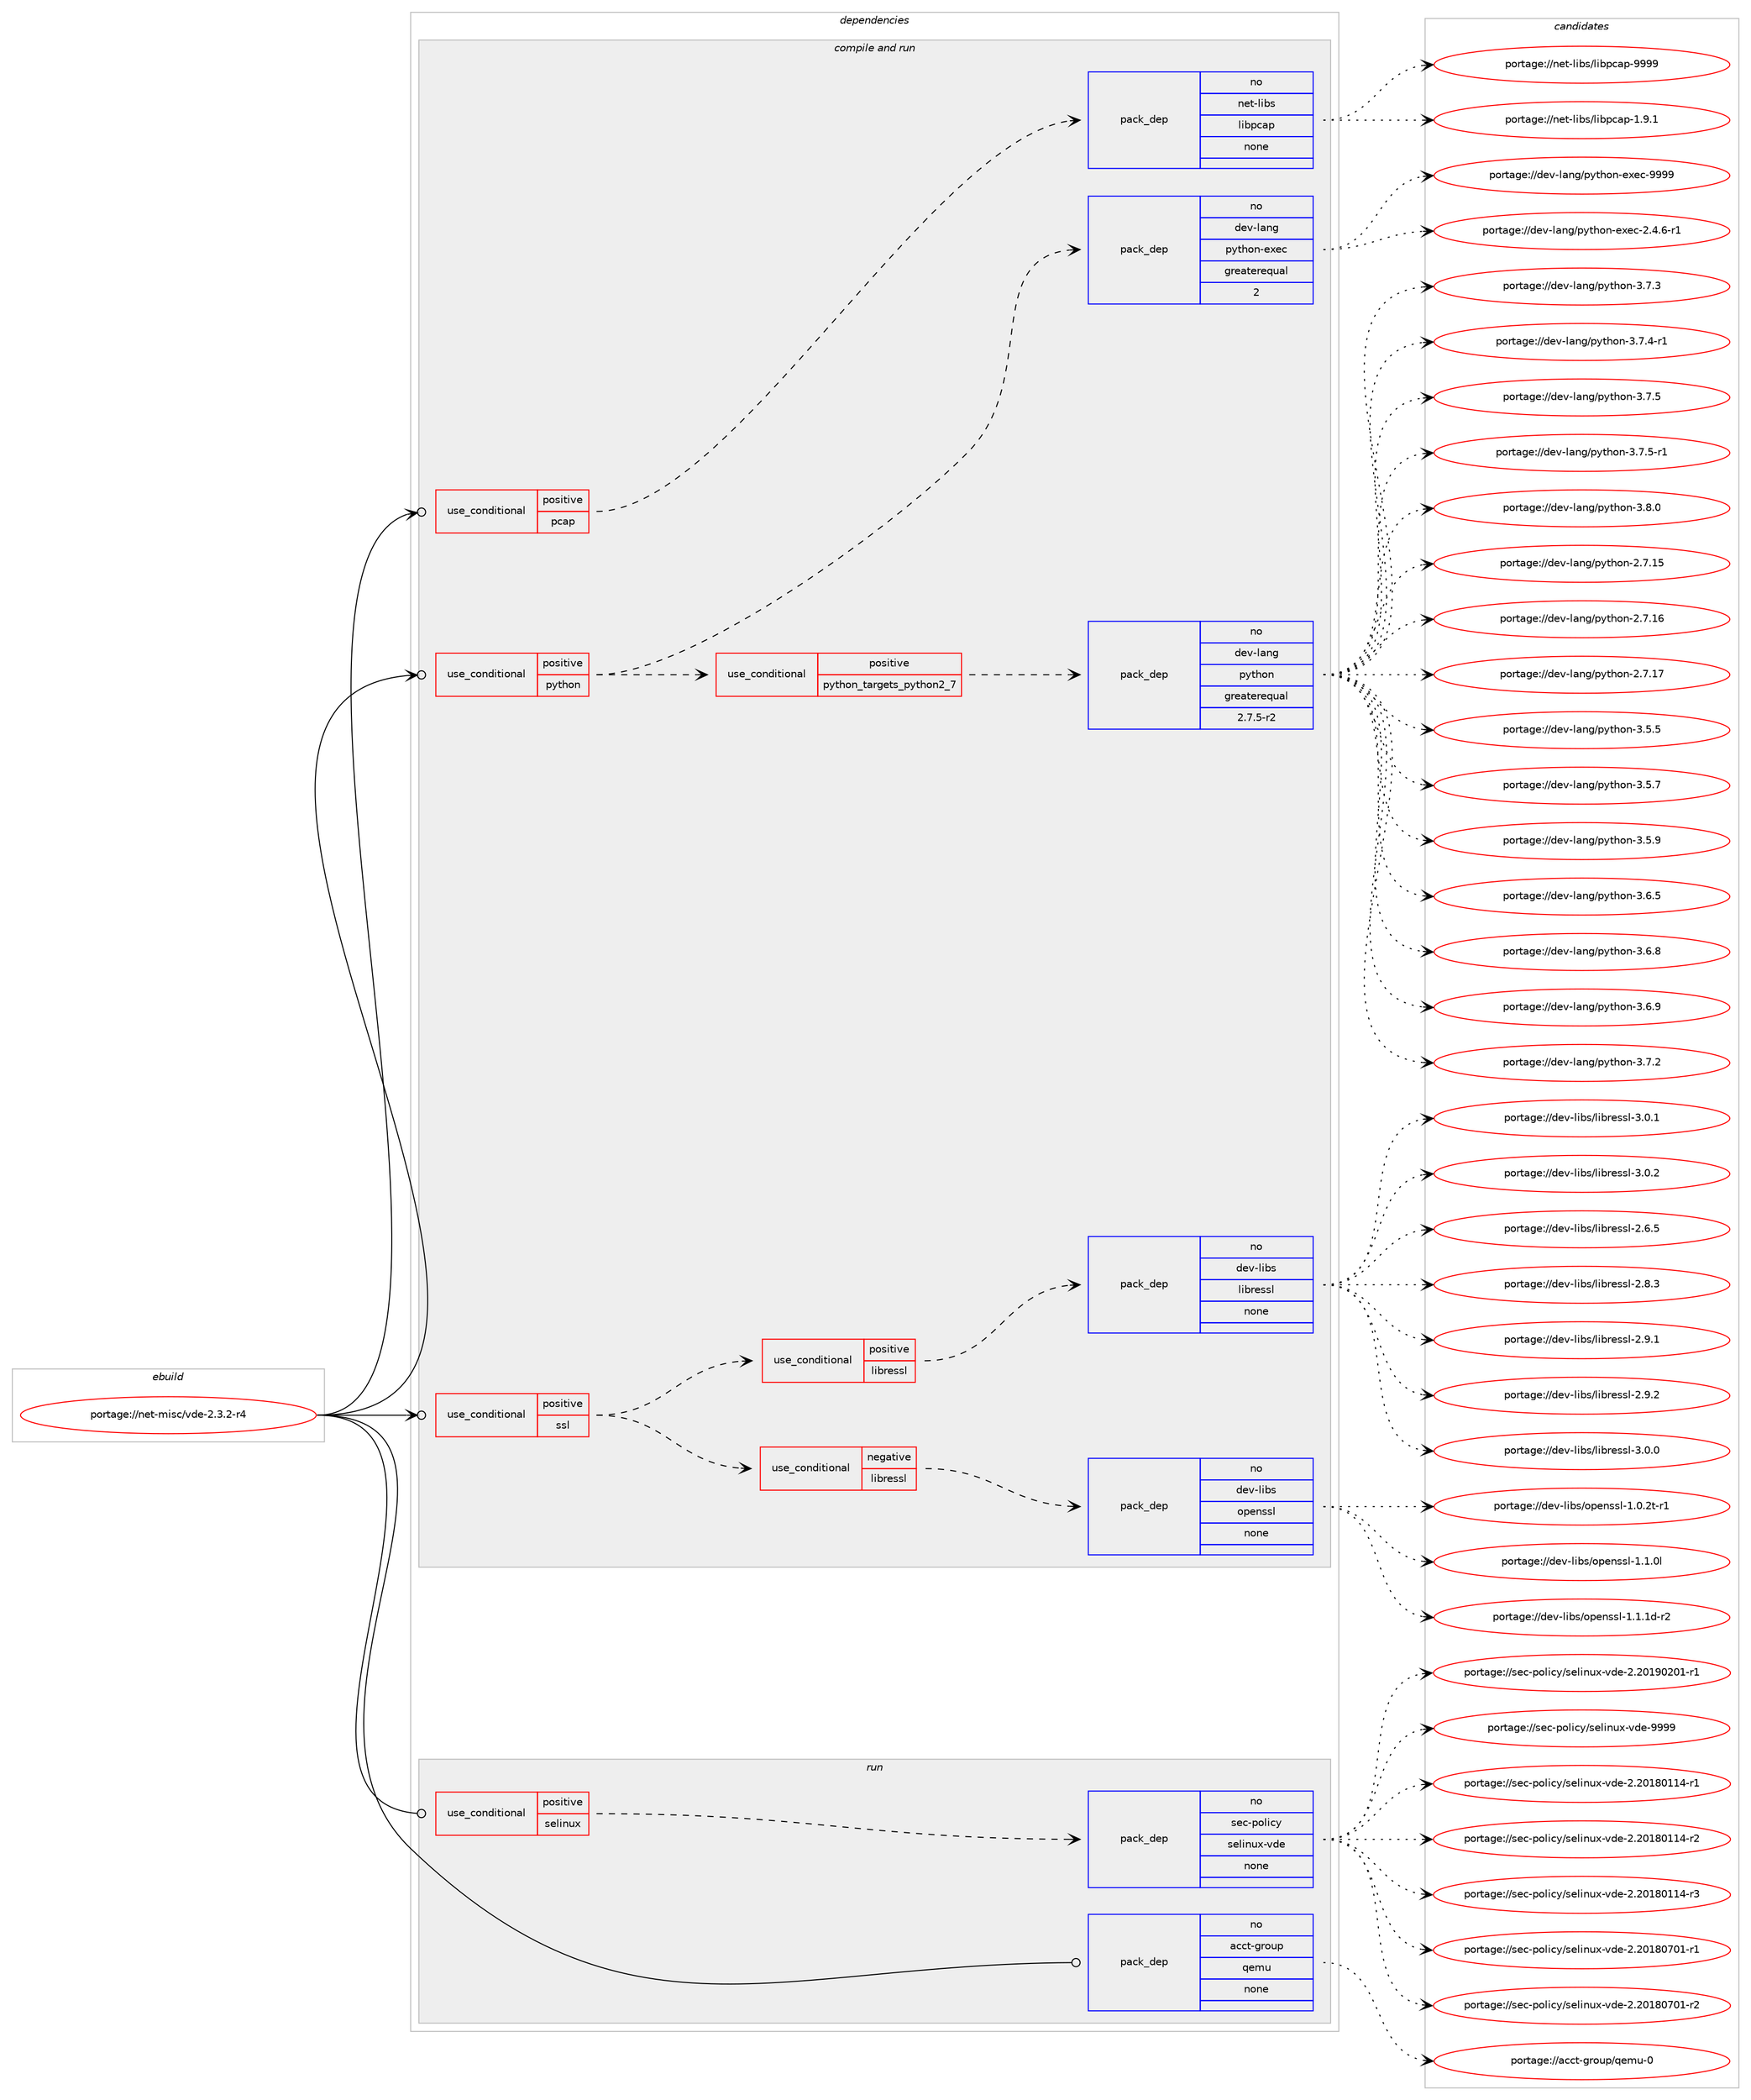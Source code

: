 digraph prolog {

# *************
# Graph options
# *************

newrank=true;
concentrate=true;
compound=true;
graph [rankdir=LR,fontname=Helvetica,fontsize=10,ranksep=1.5];#, ranksep=2.5, nodesep=0.2];
edge  [arrowhead=vee];
node  [fontname=Helvetica,fontsize=10];

# **********
# The ebuild
# **********

subgraph cluster_leftcol {
color=gray;
rank=same;
label=<<i>ebuild</i>>;
id [label="portage://net-misc/vde-2.3.2-r4", color=red, width=4, href="../net-misc/vde-2.3.2-r4.svg"];
}

# ****************
# The dependencies
# ****************

subgraph cluster_midcol {
color=gray;
label=<<i>dependencies</i>>;
subgraph cluster_compile {
fillcolor="#eeeeee";
style=filled;
label=<<i>compile</i>>;
}
subgraph cluster_compileandrun {
fillcolor="#eeeeee";
style=filled;
label=<<i>compile and run</i>>;
subgraph cond92762 {
dependency370916 [label=<<TABLE BORDER="0" CELLBORDER="1" CELLSPACING="0" CELLPADDING="4"><TR><TD ROWSPAN="3" CELLPADDING="10">use_conditional</TD></TR><TR><TD>positive</TD></TR><TR><TD>pcap</TD></TR></TABLE>>, shape=none, color=red];
subgraph pack271908 {
dependency370917 [label=<<TABLE BORDER="0" CELLBORDER="1" CELLSPACING="0" CELLPADDING="4" WIDTH="220"><TR><TD ROWSPAN="6" CELLPADDING="30">pack_dep</TD></TR><TR><TD WIDTH="110">no</TD></TR><TR><TD>net-libs</TD></TR><TR><TD>libpcap</TD></TR><TR><TD>none</TD></TR><TR><TD></TD></TR></TABLE>>, shape=none, color=blue];
}
dependency370916:e -> dependency370917:w [weight=20,style="dashed",arrowhead="vee"];
}
id:e -> dependency370916:w [weight=20,style="solid",arrowhead="odotvee"];
subgraph cond92763 {
dependency370918 [label=<<TABLE BORDER="0" CELLBORDER="1" CELLSPACING="0" CELLPADDING="4"><TR><TD ROWSPAN="3" CELLPADDING="10">use_conditional</TD></TR><TR><TD>positive</TD></TR><TR><TD>python</TD></TR></TABLE>>, shape=none, color=red];
subgraph cond92764 {
dependency370919 [label=<<TABLE BORDER="0" CELLBORDER="1" CELLSPACING="0" CELLPADDING="4"><TR><TD ROWSPAN="3" CELLPADDING="10">use_conditional</TD></TR><TR><TD>positive</TD></TR><TR><TD>python_targets_python2_7</TD></TR></TABLE>>, shape=none, color=red];
subgraph pack271909 {
dependency370920 [label=<<TABLE BORDER="0" CELLBORDER="1" CELLSPACING="0" CELLPADDING="4" WIDTH="220"><TR><TD ROWSPAN="6" CELLPADDING="30">pack_dep</TD></TR><TR><TD WIDTH="110">no</TD></TR><TR><TD>dev-lang</TD></TR><TR><TD>python</TD></TR><TR><TD>greaterequal</TD></TR><TR><TD>2.7.5-r2</TD></TR></TABLE>>, shape=none, color=blue];
}
dependency370919:e -> dependency370920:w [weight=20,style="dashed",arrowhead="vee"];
}
dependency370918:e -> dependency370919:w [weight=20,style="dashed",arrowhead="vee"];
subgraph pack271910 {
dependency370921 [label=<<TABLE BORDER="0" CELLBORDER="1" CELLSPACING="0" CELLPADDING="4" WIDTH="220"><TR><TD ROWSPAN="6" CELLPADDING="30">pack_dep</TD></TR><TR><TD WIDTH="110">no</TD></TR><TR><TD>dev-lang</TD></TR><TR><TD>python-exec</TD></TR><TR><TD>greaterequal</TD></TR><TR><TD>2</TD></TR></TABLE>>, shape=none, color=blue];
}
dependency370918:e -> dependency370921:w [weight=20,style="dashed",arrowhead="vee"];
}
id:e -> dependency370918:w [weight=20,style="solid",arrowhead="odotvee"];
subgraph cond92765 {
dependency370922 [label=<<TABLE BORDER="0" CELLBORDER="1" CELLSPACING="0" CELLPADDING="4"><TR><TD ROWSPAN="3" CELLPADDING="10">use_conditional</TD></TR><TR><TD>positive</TD></TR><TR><TD>ssl</TD></TR></TABLE>>, shape=none, color=red];
subgraph cond92766 {
dependency370923 [label=<<TABLE BORDER="0" CELLBORDER="1" CELLSPACING="0" CELLPADDING="4"><TR><TD ROWSPAN="3" CELLPADDING="10">use_conditional</TD></TR><TR><TD>negative</TD></TR><TR><TD>libressl</TD></TR></TABLE>>, shape=none, color=red];
subgraph pack271911 {
dependency370924 [label=<<TABLE BORDER="0" CELLBORDER="1" CELLSPACING="0" CELLPADDING="4" WIDTH="220"><TR><TD ROWSPAN="6" CELLPADDING="30">pack_dep</TD></TR><TR><TD WIDTH="110">no</TD></TR><TR><TD>dev-libs</TD></TR><TR><TD>openssl</TD></TR><TR><TD>none</TD></TR><TR><TD></TD></TR></TABLE>>, shape=none, color=blue];
}
dependency370923:e -> dependency370924:w [weight=20,style="dashed",arrowhead="vee"];
}
dependency370922:e -> dependency370923:w [weight=20,style="dashed",arrowhead="vee"];
subgraph cond92767 {
dependency370925 [label=<<TABLE BORDER="0" CELLBORDER="1" CELLSPACING="0" CELLPADDING="4"><TR><TD ROWSPAN="3" CELLPADDING="10">use_conditional</TD></TR><TR><TD>positive</TD></TR><TR><TD>libressl</TD></TR></TABLE>>, shape=none, color=red];
subgraph pack271912 {
dependency370926 [label=<<TABLE BORDER="0" CELLBORDER="1" CELLSPACING="0" CELLPADDING="4" WIDTH="220"><TR><TD ROWSPAN="6" CELLPADDING="30">pack_dep</TD></TR><TR><TD WIDTH="110">no</TD></TR><TR><TD>dev-libs</TD></TR><TR><TD>libressl</TD></TR><TR><TD>none</TD></TR><TR><TD></TD></TR></TABLE>>, shape=none, color=blue];
}
dependency370925:e -> dependency370926:w [weight=20,style="dashed",arrowhead="vee"];
}
dependency370922:e -> dependency370925:w [weight=20,style="dashed",arrowhead="vee"];
}
id:e -> dependency370922:w [weight=20,style="solid",arrowhead="odotvee"];
}
subgraph cluster_run {
fillcolor="#eeeeee";
style=filled;
label=<<i>run</i>>;
subgraph cond92768 {
dependency370927 [label=<<TABLE BORDER="0" CELLBORDER="1" CELLSPACING="0" CELLPADDING="4"><TR><TD ROWSPAN="3" CELLPADDING="10">use_conditional</TD></TR><TR><TD>positive</TD></TR><TR><TD>selinux</TD></TR></TABLE>>, shape=none, color=red];
subgraph pack271913 {
dependency370928 [label=<<TABLE BORDER="0" CELLBORDER="1" CELLSPACING="0" CELLPADDING="4" WIDTH="220"><TR><TD ROWSPAN="6" CELLPADDING="30">pack_dep</TD></TR><TR><TD WIDTH="110">no</TD></TR><TR><TD>sec-policy</TD></TR><TR><TD>selinux-vde</TD></TR><TR><TD>none</TD></TR><TR><TD></TD></TR></TABLE>>, shape=none, color=blue];
}
dependency370927:e -> dependency370928:w [weight=20,style="dashed",arrowhead="vee"];
}
id:e -> dependency370927:w [weight=20,style="solid",arrowhead="odot"];
subgraph pack271914 {
dependency370929 [label=<<TABLE BORDER="0" CELLBORDER="1" CELLSPACING="0" CELLPADDING="4" WIDTH="220"><TR><TD ROWSPAN="6" CELLPADDING="30">pack_dep</TD></TR><TR><TD WIDTH="110">no</TD></TR><TR><TD>acct-group</TD></TR><TR><TD>qemu</TD></TR><TR><TD>none</TD></TR><TR><TD></TD></TR></TABLE>>, shape=none, color=blue];
}
id:e -> dependency370929:w [weight=20,style="solid",arrowhead="odot"];
}
}

# **************
# The candidates
# **************

subgraph cluster_choices {
rank=same;
color=gray;
label=<<i>candidates</i>>;

subgraph choice271908 {
color=black;
nodesep=1;
choiceportage110101116451081059811547108105981129997112454946574649 [label="portage://net-libs/libpcap-1.9.1", color=red, width=4,href="../net-libs/libpcap-1.9.1.svg"];
choiceportage1101011164510810598115471081059811299971124557575757 [label="portage://net-libs/libpcap-9999", color=red, width=4,href="../net-libs/libpcap-9999.svg"];
dependency370917:e -> choiceportage110101116451081059811547108105981129997112454946574649:w [style=dotted,weight="100"];
dependency370917:e -> choiceportage1101011164510810598115471081059811299971124557575757:w [style=dotted,weight="100"];
}
subgraph choice271909 {
color=black;
nodesep=1;
choiceportage10010111845108971101034711212111610411111045504655464953 [label="portage://dev-lang/python-2.7.15", color=red, width=4,href="../dev-lang/python-2.7.15.svg"];
choiceportage10010111845108971101034711212111610411111045504655464954 [label="portage://dev-lang/python-2.7.16", color=red, width=4,href="../dev-lang/python-2.7.16.svg"];
choiceportage10010111845108971101034711212111610411111045504655464955 [label="portage://dev-lang/python-2.7.17", color=red, width=4,href="../dev-lang/python-2.7.17.svg"];
choiceportage100101118451089711010347112121116104111110455146534653 [label="portage://dev-lang/python-3.5.5", color=red, width=4,href="../dev-lang/python-3.5.5.svg"];
choiceportage100101118451089711010347112121116104111110455146534655 [label="portage://dev-lang/python-3.5.7", color=red, width=4,href="../dev-lang/python-3.5.7.svg"];
choiceportage100101118451089711010347112121116104111110455146534657 [label="portage://dev-lang/python-3.5.9", color=red, width=4,href="../dev-lang/python-3.5.9.svg"];
choiceportage100101118451089711010347112121116104111110455146544653 [label="portage://dev-lang/python-3.6.5", color=red, width=4,href="../dev-lang/python-3.6.5.svg"];
choiceportage100101118451089711010347112121116104111110455146544656 [label="portage://dev-lang/python-3.6.8", color=red, width=4,href="../dev-lang/python-3.6.8.svg"];
choiceportage100101118451089711010347112121116104111110455146544657 [label="portage://dev-lang/python-3.6.9", color=red, width=4,href="../dev-lang/python-3.6.9.svg"];
choiceportage100101118451089711010347112121116104111110455146554650 [label="portage://dev-lang/python-3.7.2", color=red, width=4,href="../dev-lang/python-3.7.2.svg"];
choiceportage100101118451089711010347112121116104111110455146554651 [label="portage://dev-lang/python-3.7.3", color=red, width=4,href="../dev-lang/python-3.7.3.svg"];
choiceportage1001011184510897110103471121211161041111104551465546524511449 [label="portage://dev-lang/python-3.7.4-r1", color=red, width=4,href="../dev-lang/python-3.7.4-r1.svg"];
choiceportage100101118451089711010347112121116104111110455146554653 [label="portage://dev-lang/python-3.7.5", color=red, width=4,href="../dev-lang/python-3.7.5.svg"];
choiceportage1001011184510897110103471121211161041111104551465546534511449 [label="portage://dev-lang/python-3.7.5-r1", color=red, width=4,href="../dev-lang/python-3.7.5-r1.svg"];
choiceportage100101118451089711010347112121116104111110455146564648 [label="portage://dev-lang/python-3.8.0", color=red, width=4,href="../dev-lang/python-3.8.0.svg"];
dependency370920:e -> choiceportage10010111845108971101034711212111610411111045504655464953:w [style=dotted,weight="100"];
dependency370920:e -> choiceportage10010111845108971101034711212111610411111045504655464954:w [style=dotted,weight="100"];
dependency370920:e -> choiceportage10010111845108971101034711212111610411111045504655464955:w [style=dotted,weight="100"];
dependency370920:e -> choiceportage100101118451089711010347112121116104111110455146534653:w [style=dotted,weight="100"];
dependency370920:e -> choiceportage100101118451089711010347112121116104111110455146534655:w [style=dotted,weight="100"];
dependency370920:e -> choiceportage100101118451089711010347112121116104111110455146534657:w [style=dotted,weight="100"];
dependency370920:e -> choiceportage100101118451089711010347112121116104111110455146544653:w [style=dotted,weight="100"];
dependency370920:e -> choiceportage100101118451089711010347112121116104111110455146544656:w [style=dotted,weight="100"];
dependency370920:e -> choiceportage100101118451089711010347112121116104111110455146544657:w [style=dotted,weight="100"];
dependency370920:e -> choiceportage100101118451089711010347112121116104111110455146554650:w [style=dotted,weight="100"];
dependency370920:e -> choiceportage100101118451089711010347112121116104111110455146554651:w [style=dotted,weight="100"];
dependency370920:e -> choiceportage1001011184510897110103471121211161041111104551465546524511449:w [style=dotted,weight="100"];
dependency370920:e -> choiceportage100101118451089711010347112121116104111110455146554653:w [style=dotted,weight="100"];
dependency370920:e -> choiceportage1001011184510897110103471121211161041111104551465546534511449:w [style=dotted,weight="100"];
dependency370920:e -> choiceportage100101118451089711010347112121116104111110455146564648:w [style=dotted,weight="100"];
}
subgraph choice271910 {
color=black;
nodesep=1;
choiceportage10010111845108971101034711212111610411111045101120101994550465246544511449 [label="portage://dev-lang/python-exec-2.4.6-r1", color=red, width=4,href="../dev-lang/python-exec-2.4.6-r1.svg"];
choiceportage10010111845108971101034711212111610411111045101120101994557575757 [label="portage://dev-lang/python-exec-9999", color=red, width=4,href="../dev-lang/python-exec-9999.svg"];
dependency370921:e -> choiceportage10010111845108971101034711212111610411111045101120101994550465246544511449:w [style=dotted,weight="100"];
dependency370921:e -> choiceportage10010111845108971101034711212111610411111045101120101994557575757:w [style=dotted,weight="100"];
}
subgraph choice271911 {
color=black;
nodesep=1;
choiceportage1001011184510810598115471111121011101151151084549464846501164511449 [label="portage://dev-libs/openssl-1.0.2t-r1", color=red, width=4,href="../dev-libs/openssl-1.0.2t-r1.svg"];
choiceportage100101118451081059811547111112101110115115108454946494648108 [label="portage://dev-libs/openssl-1.1.0l", color=red, width=4,href="../dev-libs/openssl-1.1.0l.svg"];
choiceportage1001011184510810598115471111121011101151151084549464946491004511450 [label="portage://dev-libs/openssl-1.1.1d-r2", color=red, width=4,href="../dev-libs/openssl-1.1.1d-r2.svg"];
dependency370924:e -> choiceportage1001011184510810598115471111121011101151151084549464846501164511449:w [style=dotted,weight="100"];
dependency370924:e -> choiceportage100101118451081059811547111112101110115115108454946494648108:w [style=dotted,weight="100"];
dependency370924:e -> choiceportage1001011184510810598115471111121011101151151084549464946491004511450:w [style=dotted,weight="100"];
}
subgraph choice271912 {
color=black;
nodesep=1;
choiceportage10010111845108105981154710810598114101115115108455046544653 [label="portage://dev-libs/libressl-2.6.5", color=red, width=4,href="../dev-libs/libressl-2.6.5.svg"];
choiceportage10010111845108105981154710810598114101115115108455046564651 [label="portage://dev-libs/libressl-2.8.3", color=red, width=4,href="../dev-libs/libressl-2.8.3.svg"];
choiceportage10010111845108105981154710810598114101115115108455046574649 [label="portage://dev-libs/libressl-2.9.1", color=red, width=4,href="../dev-libs/libressl-2.9.1.svg"];
choiceportage10010111845108105981154710810598114101115115108455046574650 [label="portage://dev-libs/libressl-2.9.2", color=red, width=4,href="../dev-libs/libressl-2.9.2.svg"];
choiceportage10010111845108105981154710810598114101115115108455146484648 [label="portage://dev-libs/libressl-3.0.0", color=red, width=4,href="../dev-libs/libressl-3.0.0.svg"];
choiceportage10010111845108105981154710810598114101115115108455146484649 [label="portage://dev-libs/libressl-3.0.1", color=red, width=4,href="../dev-libs/libressl-3.0.1.svg"];
choiceportage10010111845108105981154710810598114101115115108455146484650 [label="portage://dev-libs/libressl-3.0.2", color=red, width=4,href="../dev-libs/libressl-3.0.2.svg"];
dependency370926:e -> choiceportage10010111845108105981154710810598114101115115108455046544653:w [style=dotted,weight="100"];
dependency370926:e -> choiceportage10010111845108105981154710810598114101115115108455046564651:w [style=dotted,weight="100"];
dependency370926:e -> choiceportage10010111845108105981154710810598114101115115108455046574649:w [style=dotted,weight="100"];
dependency370926:e -> choiceportage10010111845108105981154710810598114101115115108455046574650:w [style=dotted,weight="100"];
dependency370926:e -> choiceportage10010111845108105981154710810598114101115115108455146484648:w [style=dotted,weight="100"];
dependency370926:e -> choiceportage10010111845108105981154710810598114101115115108455146484649:w [style=dotted,weight="100"];
dependency370926:e -> choiceportage10010111845108105981154710810598114101115115108455146484650:w [style=dotted,weight="100"];
}
subgraph choice271913 {
color=black;
nodesep=1;
choiceportage115101994511211110810599121471151011081051101171204511810010145504650484956484949524511449 [label="portage://sec-policy/selinux-vde-2.20180114-r1", color=red, width=4,href="../sec-policy/selinux-vde-2.20180114-r1.svg"];
choiceportage115101994511211110810599121471151011081051101171204511810010145504650484956484949524511450 [label="portage://sec-policy/selinux-vde-2.20180114-r2", color=red, width=4,href="../sec-policy/selinux-vde-2.20180114-r2.svg"];
choiceportage115101994511211110810599121471151011081051101171204511810010145504650484956484949524511451 [label="portage://sec-policy/selinux-vde-2.20180114-r3", color=red, width=4,href="../sec-policy/selinux-vde-2.20180114-r3.svg"];
choiceportage115101994511211110810599121471151011081051101171204511810010145504650484956485548494511449 [label="portage://sec-policy/selinux-vde-2.20180701-r1", color=red, width=4,href="../sec-policy/selinux-vde-2.20180701-r1.svg"];
choiceportage115101994511211110810599121471151011081051101171204511810010145504650484956485548494511450 [label="portage://sec-policy/selinux-vde-2.20180701-r2", color=red, width=4,href="../sec-policy/selinux-vde-2.20180701-r2.svg"];
choiceportage115101994511211110810599121471151011081051101171204511810010145504650484957485048494511449 [label="portage://sec-policy/selinux-vde-2.20190201-r1", color=red, width=4,href="../sec-policy/selinux-vde-2.20190201-r1.svg"];
choiceportage11510199451121111081059912147115101108105110117120451181001014557575757 [label="portage://sec-policy/selinux-vde-9999", color=red, width=4,href="../sec-policy/selinux-vde-9999.svg"];
dependency370928:e -> choiceportage115101994511211110810599121471151011081051101171204511810010145504650484956484949524511449:w [style=dotted,weight="100"];
dependency370928:e -> choiceportage115101994511211110810599121471151011081051101171204511810010145504650484956484949524511450:w [style=dotted,weight="100"];
dependency370928:e -> choiceportage115101994511211110810599121471151011081051101171204511810010145504650484956484949524511451:w [style=dotted,weight="100"];
dependency370928:e -> choiceportage115101994511211110810599121471151011081051101171204511810010145504650484956485548494511449:w [style=dotted,weight="100"];
dependency370928:e -> choiceportage115101994511211110810599121471151011081051101171204511810010145504650484956485548494511450:w [style=dotted,weight="100"];
dependency370928:e -> choiceportage115101994511211110810599121471151011081051101171204511810010145504650484957485048494511449:w [style=dotted,weight="100"];
dependency370928:e -> choiceportage11510199451121111081059912147115101108105110117120451181001014557575757:w [style=dotted,weight="100"];
}
subgraph choice271914 {
color=black;
nodesep=1;
choiceportage97999911645103114111117112471131011091174548 [label="portage://acct-group/qemu-0", color=red, width=4,href="../acct-group/qemu-0.svg"];
dependency370929:e -> choiceportage97999911645103114111117112471131011091174548:w [style=dotted,weight="100"];
}
}

}
